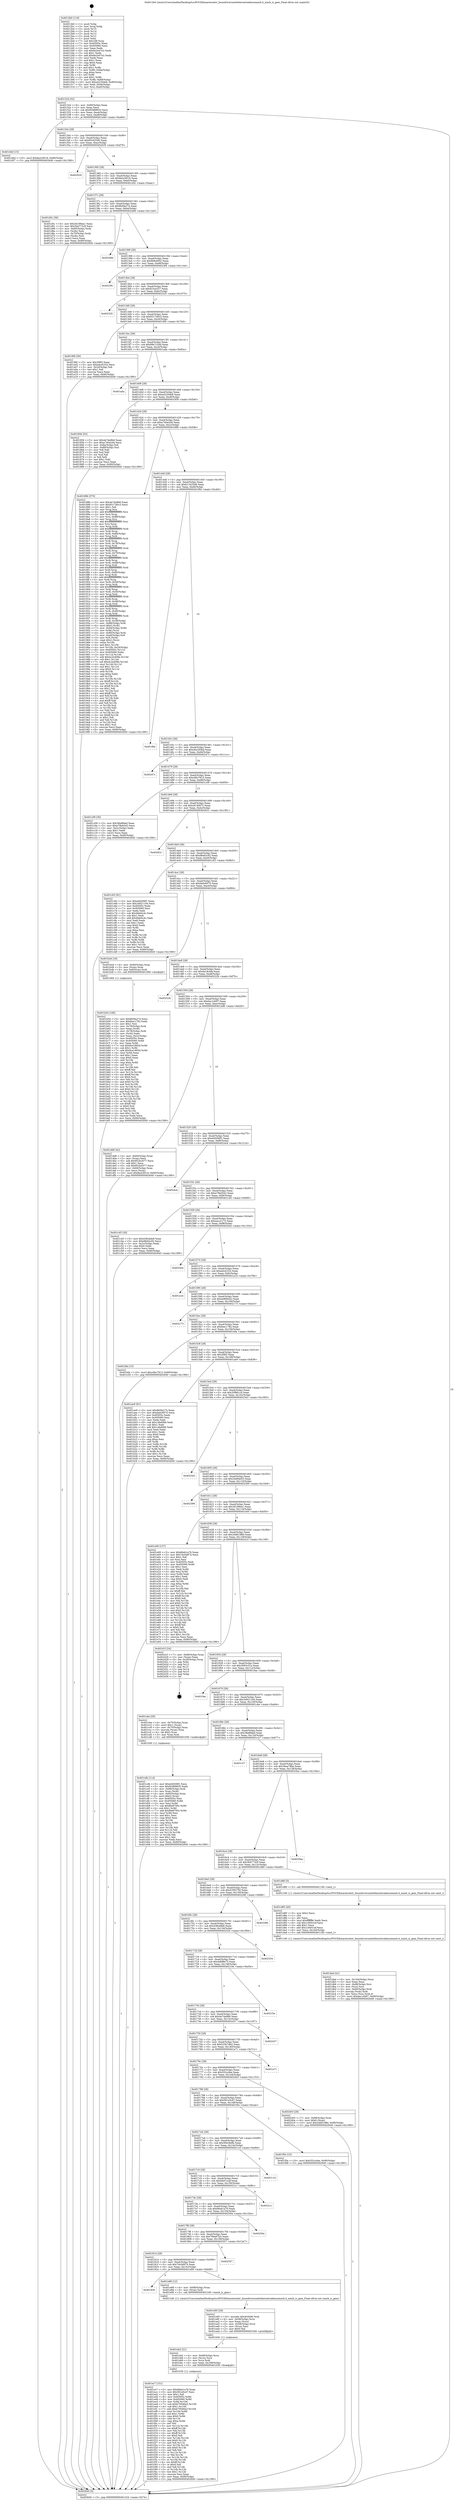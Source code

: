digraph "0x4012b0" {
  label = "0x4012b0 (/mnt/c/Users/mathe/Desktop/tcc/POCII/binaries/extr_linuxdriversnetethernetcadencemacb.h_macb_is_gem_Final-ollvm.out::main(0))"
  labelloc = "t"
  node[shape=record]

  Entry [label="",width=0.3,height=0.3,shape=circle,fillcolor=black,style=filled]
  "0x401324" [label="{
     0x401324 [32]\l
     | [instrs]\l
     &nbsp;&nbsp;0x401324 \<+6\>: mov -0x90(%rbp),%eax\l
     &nbsp;&nbsp;0x40132a \<+2\>: mov %eax,%ecx\l
     &nbsp;&nbsp;0x40132c \<+6\>: sub $0x83d89835,%ecx\l
     &nbsp;&nbsp;0x401332 \<+6\>: mov %eax,-0xa4(%rbp)\l
     &nbsp;&nbsp;0x401338 \<+6\>: mov %ecx,-0xa8(%rbp)\l
     &nbsp;&nbsp;0x40133e \<+6\>: je 0000000000401d4d \<main+0xa9d\>\l
  }"]
  "0x401d4d" [label="{
     0x401d4d [15]\l
     | [instrs]\l
     &nbsp;&nbsp;0x401d4d \<+10\>: movl $0x8a2c9516,-0x90(%rbp)\l
     &nbsp;&nbsp;0x401d57 \<+5\>: jmp 0000000000402640 \<main+0x1390\>\l
  }"]
  "0x401344" [label="{
     0x401344 [28]\l
     | [instrs]\l
     &nbsp;&nbsp;0x401344 \<+5\>: jmp 0000000000401349 \<main+0x99\>\l
     &nbsp;&nbsp;0x401349 \<+6\>: mov -0xa4(%rbp),%eax\l
     &nbsp;&nbsp;0x40134f \<+5\>: sub $0x85c02546,%eax\l
     &nbsp;&nbsp;0x401354 \<+6\>: mov %eax,-0xac(%rbp)\l
     &nbsp;&nbsp;0x40135a \<+6\>: je 0000000000402029 \<main+0xd79\>\l
  }"]
  Exit [label="",width=0.3,height=0.3,shape=circle,fillcolor=black,style=filled,peripheries=2]
  "0x402029" [label="{
     0x402029\l
  }", style=dashed]
  "0x401360" [label="{
     0x401360 [28]\l
     | [instrs]\l
     &nbsp;&nbsp;0x401360 \<+5\>: jmp 0000000000401365 \<main+0xb5\>\l
     &nbsp;&nbsp;0x401365 \<+6\>: mov -0xa4(%rbp),%eax\l
     &nbsp;&nbsp;0x40136b \<+5\>: sub $0x8a2c9516,%eax\l
     &nbsp;&nbsp;0x401370 \<+6\>: mov %eax,-0xb0(%rbp)\l
     &nbsp;&nbsp;0x401376 \<+6\>: je 0000000000401d5c \<main+0xaac\>\l
  }"]
  "0x401ec7" [label="{
     0x401ec7 [151]\l
     | [instrs]\l
     &nbsp;&nbsp;0x401ec7 \<+5\>: mov $0x66eb1a76,%eax\l
     &nbsp;&nbsp;0x401ecc \<+5\>: mov $0x581e5cd7,%esi\l
     &nbsp;&nbsp;0x401ed1 \<+2\>: mov $0x1,%dl\l
     &nbsp;&nbsp;0x401ed3 \<+8\>: mov 0x40505c,%r8d\l
     &nbsp;&nbsp;0x401edb \<+8\>: mov 0x405060,%r9d\l
     &nbsp;&nbsp;0x401ee3 \<+3\>: mov %r8d,%r10d\l
     &nbsp;&nbsp;0x401ee6 \<+7\>: sub $0xb70046a3,%r10d\l
     &nbsp;&nbsp;0x401eed \<+4\>: sub $0x1,%r10d\l
     &nbsp;&nbsp;0x401ef1 \<+7\>: add $0xb70046a3,%r10d\l
     &nbsp;&nbsp;0x401ef8 \<+4\>: imul %r10d,%r8d\l
     &nbsp;&nbsp;0x401efc \<+4\>: and $0x1,%r8d\l
     &nbsp;&nbsp;0x401f00 \<+4\>: cmp $0x0,%r8d\l
     &nbsp;&nbsp;0x401f04 \<+4\>: sete %r11b\l
     &nbsp;&nbsp;0x401f08 \<+4\>: cmp $0xa,%r9d\l
     &nbsp;&nbsp;0x401f0c \<+3\>: setl %bl\l
     &nbsp;&nbsp;0x401f0f \<+3\>: mov %r11b,%r14b\l
     &nbsp;&nbsp;0x401f12 \<+4\>: xor $0xff,%r14b\l
     &nbsp;&nbsp;0x401f16 \<+3\>: mov %bl,%r15b\l
     &nbsp;&nbsp;0x401f19 \<+4\>: xor $0xff,%r15b\l
     &nbsp;&nbsp;0x401f1d \<+3\>: xor $0x0,%dl\l
     &nbsp;&nbsp;0x401f20 \<+3\>: mov %r14b,%r12b\l
     &nbsp;&nbsp;0x401f23 \<+4\>: and $0x0,%r12b\l
     &nbsp;&nbsp;0x401f27 \<+3\>: and %dl,%r11b\l
     &nbsp;&nbsp;0x401f2a \<+3\>: mov %r15b,%r13b\l
     &nbsp;&nbsp;0x401f2d \<+4\>: and $0x0,%r13b\l
     &nbsp;&nbsp;0x401f31 \<+2\>: and %dl,%bl\l
     &nbsp;&nbsp;0x401f33 \<+3\>: or %r11b,%r12b\l
     &nbsp;&nbsp;0x401f36 \<+3\>: or %bl,%r13b\l
     &nbsp;&nbsp;0x401f39 \<+3\>: xor %r13b,%r12b\l
     &nbsp;&nbsp;0x401f3c \<+3\>: or %r15b,%r14b\l
     &nbsp;&nbsp;0x401f3f \<+4\>: xor $0xff,%r14b\l
     &nbsp;&nbsp;0x401f43 \<+3\>: or $0x0,%dl\l
     &nbsp;&nbsp;0x401f46 \<+3\>: and %dl,%r14b\l
     &nbsp;&nbsp;0x401f49 \<+3\>: or %r14b,%r12b\l
     &nbsp;&nbsp;0x401f4c \<+4\>: test $0x1,%r12b\l
     &nbsp;&nbsp;0x401f50 \<+3\>: cmovne %esi,%eax\l
     &nbsp;&nbsp;0x401f53 \<+6\>: mov %eax,-0x90(%rbp)\l
     &nbsp;&nbsp;0x401f59 \<+5\>: jmp 0000000000402640 \<main+0x1390\>\l
  }"]
  "0x401d5c" [label="{
     0x401d5c [36]\l
     | [instrs]\l
     &nbsp;&nbsp;0x401d5c \<+5\>: mov $0x26199ea1,%eax\l
     &nbsp;&nbsp;0x401d61 \<+5\>: mov $0x3bd773c9,%ecx\l
     &nbsp;&nbsp;0x401d66 \<+4\>: mov -0x60(%rbp),%rdx\l
     &nbsp;&nbsp;0x401d6a \<+2\>: mov (%rdx),%esi\l
     &nbsp;&nbsp;0x401d6c \<+4\>: mov -0x70(%rbp),%rdx\l
     &nbsp;&nbsp;0x401d70 \<+2\>: cmp (%rdx),%esi\l
     &nbsp;&nbsp;0x401d72 \<+3\>: cmovl %ecx,%eax\l
     &nbsp;&nbsp;0x401d75 \<+6\>: mov %eax,-0x90(%rbp)\l
     &nbsp;&nbsp;0x401d7b \<+5\>: jmp 0000000000402640 \<main+0x1390\>\l
  }"]
  "0x40137c" [label="{
     0x40137c [28]\l
     | [instrs]\l
     &nbsp;&nbsp;0x40137c \<+5\>: jmp 0000000000401381 \<main+0xd1\>\l
     &nbsp;&nbsp;0x401381 \<+6\>: mov -0xa4(%rbp),%eax\l
     &nbsp;&nbsp;0x401387 \<+5\>: sub $0x8b5fa274,%eax\l
     &nbsp;&nbsp;0x40138c \<+6\>: mov %eax,-0xb4(%rbp)\l
     &nbsp;&nbsp;0x401392 \<+6\>: je 000000000040249d \<main+0x11ed\>\l
  }"]
  "0x401eb2" [label="{
     0x401eb2 [21]\l
     | [instrs]\l
     &nbsp;&nbsp;0x401eb2 \<+4\>: mov -0x68(%rbp),%rcx\l
     &nbsp;&nbsp;0x401eb6 \<+3\>: mov (%rcx),%rcx\l
     &nbsp;&nbsp;0x401eb9 \<+3\>: mov %rcx,%rdi\l
     &nbsp;&nbsp;0x401ebc \<+6\>: mov %eax,-0x168(%rbp)\l
     &nbsp;&nbsp;0x401ec2 \<+5\>: call 0000000000401030 \<free@plt\>\l
     | [calls]\l
     &nbsp;&nbsp;0x401030 \{1\} (unknown)\l
  }"]
  "0x40249d" [label="{
     0x40249d\l
  }", style=dashed]
  "0x401398" [label="{
     0x401398 [28]\l
     | [instrs]\l
     &nbsp;&nbsp;0x401398 \<+5\>: jmp 000000000040139d \<main+0xed\>\l
     &nbsp;&nbsp;0x40139d \<+6\>: mov -0xa4(%rbp),%eax\l
     &nbsp;&nbsp;0x4013a3 \<+5\>: sub $0x8bfe4002,%eax\l
     &nbsp;&nbsp;0x4013a8 \<+6\>: mov %eax,-0xb8(%rbp)\l
     &nbsp;&nbsp;0x4013ae \<+6\>: je 00000000004023f4 \<main+0x1144\>\l
  }"]
  "0x401e95" [label="{
     0x401e95 [29]\l
     | [instrs]\l
     &nbsp;&nbsp;0x401e95 \<+10\>: movabs $0x4030d6,%rdi\l
     &nbsp;&nbsp;0x401e9f \<+4\>: mov -0x58(%rbp),%rcx\l
     &nbsp;&nbsp;0x401ea3 \<+2\>: mov %eax,(%rcx)\l
     &nbsp;&nbsp;0x401ea5 \<+4\>: mov -0x58(%rbp),%rcx\l
     &nbsp;&nbsp;0x401ea9 \<+2\>: mov (%rcx),%esi\l
     &nbsp;&nbsp;0x401eab \<+2\>: mov $0x0,%al\l
     &nbsp;&nbsp;0x401ead \<+5\>: call 0000000000401040 \<printf@plt\>\l
     | [calls]\l
     &nbsp;&nbsp;0x401040 \{1\} (unknown)\l
  }"]
  "0x4023f4" [label="{
     0x4023f4\l
  }", style=dashed]
  "0x4013b4" [label="{
     0x4013b4 [28]\l
     | [instrs]\l
     &nbsp;&nbsp;0x4013b4 \<+5\>: jmp 00000000004013b9 \<main+0x109\>\l
     &nbsp;&nbsp;0x4013b9 \<+6\>: mov -0xa4(%rbp),%eax\l
     &nbsp;&nbsp;0x4013bf \<+5\>: sub $0x923ce327,%eax\l
     &nbsp;&nbsp;0x4013c4 \<+6\>: mov %eax,-0xbc(%rbp)\l
     &nbsp;&nbsp;0x4013ca \<+6\>: je 0000000000402325 \<main+0x1075\>\l
  }"]
  "0x401830" [label="{
     0x401830\l
  }", style=dashed]
  "0x402325" [label="{
     0x402325\l
  }", style=dashed]
  "0x4013d0" [label="{
     0x4013d0 [28]\l
     | [instrs]\l
     &nbsp;&nbsp;0x4013d0 \<+5\>: jmp 00000000004013d5 \<main+0x125\>\l
     &nbsp;&nbsp;0x4013d5 \<+6\>: mov -0xa4(%rbp),%eax\l
     &nbsp;&nbsp;0x4013db \<+5\>: sub $0x9317d0c3,%eax\l
     &nbsp;&nbsp;0x4013e0 \<+6\>: mov %eax,-0xc0(%rbp)\l
     &nbsp;&nbsp;0x4013e6 \<+6\>: je 00000000004019fd \<main+0x74d\>\l
  }"]
  "0x401e89" [label="{
     0x401e89 [12]\l
     | [instrs]\l
     &nbsp;&nbsp;0x401e89 \<+4\>: mov -0x68(%rbp),%rax\l
     &nbsp;&nbsp;0x401e8d \<+3\>: mov (%rax),%rdi\l
     &nbsp;&nbsp;0x401e90 \<+5\>: call 0000000000401240 \<macb_is_gem\>\l
     | [calls]\l
     &nbsp;&nbsp;0x401240 \{1\} (/mnt/c/Users/mathe/Desktop/tcc/POCII/binaries/extr_linuxdriversnetethernetcadencemacb.h_macb_is_gem_Final-ollvm.out::macb_is_gem)\l
  }"]
  "0x4019fd" [label="{
     0x4019fd [30]\l
     | [instrs]\l
     &nbsp;&nbsp;0x4019fd \<+5\>: mov $0x2f9f3,%eax\l
     &nbsp;&nbsp;0x401a02 \<+5\>: mov $0xedcd1f1b,%ecx\l
     &nbsp;&nbsp;0x401a07 \<+3\>: mov -0x2d(%rbp),%dl\l
     &nbsp;&nbsp;0x401a0a \<+3\>: test $0x1,%dl\l
     &nbsp;&nbsp;0x401a0d \<+3\>: cmovne %ecx,%eax\l
     &nbsp;&nbsp;0x401a10 \<+6\>: mov %eax,-0x90(%rbp)\l
     &nbsp;&nbsp;0x401a16 \<+5\>: jmp 0000000000402640 \<main+0x1390\>\l
  }"]
  "0x4013ec" [label="{
     0x4013ec [28]\l
     | [instrs]\l
     &nbsp;&nbsp;0x4013ec \<+5\>: jmp 00000000004013f1 \<main+0x141\>\l
     &nbsp;&nbsp;0x4013f1 \<+6\>: mov -0xa4(%rbp),%eax\l
     &nbsp;&nbsp;0x4013f7 \<+5\>: sub $0x99e7c3dd,%eax\l
     &nbsp;&nbsp;0x4013fc \<+6\>: mov %eax,-0xc4(%rbp)\l
     &nbsp;&nbsp;0x401402 \<+6\>: je 0000000000401ada \<main+0x82a\>\l
  }"]
  "0x401814" [label="{
     0x401814 [28]\l
     | [instrs]\l
     &nbsp;&nbsp;0x401814 \<+5\>: jmp 0000000000401819 \<main+0x569\>\l
     &nbsp;&nbsp;0x401819 \<+6\>: mov -0xa4(%rbp),%eax\l
     &nbsp;&nbsp;0x40181f \<+5\>: sub $0x7dc0d974,%eax\l
     &nbsp;&nbsp;0x401824 \<+6\>: mov %eax,-0x15c(%rbp)\l
     &nbsp;&nbsp;0x40182a \<+6\>: je 0000000000401e89 \<main+0xbd9\>\l
  }"]
  "0x401ada" [label="{
     0x401ada\l
  }", style=dashed]
  "0x401408" [label="{
     0x401408 [28]\l
     | [instrs]\l
     &nbsp;&nbsp;0x401408 \<+5\>: jmp 000000000040140d \<main+0x15d\>\l
     &nbsp;&nbsp;0x40140d \<+6\>: mov -0xa4(%rbp),%eax\l
     &nbsp;&nbsp;0x401413 \<+5\>: sub $0xa4235de6,%eax\l
     &nbsp;&nbsp;0x401418 \<+6\>: mov %eax,-0xc8(%rbp)\l
     &nbsp;&nbsp;0x40141e \<+6\>: je 0000000000401856 \<main+0x5a6\>\l
  }"]
  "0x402557" [label="{
     0x402557\l
  }", style=dashed]
  "0x401856" [label="{
     0x401856 [53]\l
     | [instrs]\l
     &nbsp;&nbsp;0x401856 \<+5\>: mov $0x4e7da9b6,%eax\l
     &nbsp;&nbsp;0x40185b \<+5\>: mov $0xa740a2d4,%ecx\l
     &nbsp;&nbsp;0x401860 \<+6\>: mov -0x8a(%rbp),%dl\l
     &nbsp;&nbsp;0x401866 \<+7\>: mov -0x89(%rbp),%sil\l
     &nbsp;&nbsp;0x40186d \<+3\>: mov %dl,%dil\l
     &nbsp;&nbsp;0x401870 \<+3\>: and %sil,%dil\l
     &nbsp;&nbsp;0x401873 \<+3\>: xor %sil,%dl\l
     &nbsp;&nbsp;0x401876 \<+3\>: or %dl,%dil\l
     &nbsp;&nbsp;0x401879 \<+4\>: test $0x1,%dil\l
     &nbsp;&nbsp;0x40187d \<+3\>: cmovne %ecx,%eax\l
     &nbsp;&nbsp;0x401880 \<+6\>: mov %eax,-0x90(%rbp)\l
     &nbsp;&nbsp;0x401886 \<+5\>: jmp 0000000000402640 \<main+0x1390\>\l
  }"]
  "0x401424" [label="{
     0x401424 [28]\l
     | [instrs]\l
     &nbsp;&nbsp;0x401424 \<+5\>: jmp 0000000000401429 \<main+0x179\>\l
     &nbsp;&nbsp;0x401429 \<+6\>: mov -0xa4(%rbp),%eax\l
     &nbsp;&nbsp;0x40142f \<+5\>: sub $0xa740a2d4,%eax\l
     &nbsp;&nbsp;0x401434 \<+6\>: mov %eax,-0xcc(%rbp)\l
     &nbsp;&nbsp;0x40143a \<+6\>: je 000000000040188b \<main+0x5db\>\l
  }"]
  "0x402640" [label="{
     0x402640 [5]\l
     | [instrs]\l
     &nbsp;&nbsp;0x402640 \<+5\>: jmp 0000000000401324 \<main+0x74\>\l
  }"]
  "0x4012b0" [label="{
     0x4012b0 [116]\l
     | [instrs]\l
     &nbsp;&nbsp;0x4012b0 \<+1\>: push %rbp\l
     &nbsp;&nbsp;0x4012b1 \<+3\>: mov %rsp,%rbp\l
     &nbsp;&nbsp;0x4012b4 \<+2\>: push %r15\l
     &nbsp;&nbsp;0x4012b6 \<+2\>: push %r14\l
     &nbsp;&nbsp;0x4012b8 \<+2\>: push %r13\l
     &nbsp;&nbsp;0x4012ba \<+2\>: push %r12\l
     &nbsp;&nbsp;0x4012bc \<+1\>: push %rbx\l
     &nbsp;&nbsp;0x4012bd \<+7\>: sub $0x168,%rsp\l
     &nbsp;&nbsp;0x4012c4 \<+7\>: mov 0x40505c,%eax\l
     &nbsp;&nbsp;0x4012cb \<+7\>: mov 0x405060,%ecx\l
     &nbsp;&nbsp;0x4012d2 \<+2\>: mov %eax,%edx\l
     &nbsp;&nbsp;0x4012d4 \<+6\>: sub $0x6e2e47e2,%edx\l
     &nbsp;&nbsp;0x4012da \<+3\>: sub $0x1,%edx\l
     &nbsp;&nbsp;0x4012dd \<+6\>: add $0x6e2e47e2,%edx\l
     &nbsp;&nbsp;0x4012e3 \<+3\>: imul %edx,%eax\l
     &nbsp;&nbsp;0x4012e6 \<+3\>: and $0x1,%eax\l
     &nbsp;&nbsp;0x4012e9 \<+3\>: cmp $0x0,%eax\l
     &nbsp;&nbsp;0x4012ec \<+4\>: sete %r8b\l
     &nbsp;&nbsp;0x4012f0 \<+4\>: and $0x1,%r8b\l
     &nbsp;&nbsp;0x4012f4 \<+7\>: mov %r8b,-0x8a(%rbp)\l
     &nbsp;&nbsp;0x4012fb \<+3\>: cmp $0xa,%ecx\l
     &nbsp;&nbsp;0x4012fe \<+4\>: setl %r8b\l
     &nbsp;&nbsp;0x401302 \<+4\>: and $0x1,%r8b\l
     &nbsp;&nbsp;0x401306 \<+7\>: mov %r8b,-0x89(%rbp)\l
     &nbsp;&nbsp;0x40130d \<+10\>: movl $0xa4235de6,-0x90(%rbp)\l
     &nbsp;&nbsp;0x401317 \<+6\>: mov %edi,-0x94(%rbp)\l
     &nbsp;&nbsp;0x40131d \<+7\>: mov %rsi,-0xa0(%rbp)\l
  }"]
  "0x4017f8" [label="{
     0x4017f8 [28]\l
     | [instrs]\l
     &nbsp;&nbsp;0x4017f8 \<+5\>: jmp 00000000004017fd \<main+0x54d\>\l
     &nbsp;&nbsp;0x4017fd \<+6\>: mov -0xa4(%rbp),%eax\l
     &nbsp;&nbsp;0x401803 \<+5\>: sub $0x766a67b3,%eax\l
     &nbsp;&nbsp;0x401808 \<+6\>: mov %eax,-0x158(%rbp)\l
     &nbsp;&nbsp;0x40180e \<+6\>: je 0000000000402557 \<main+0x12a7\>\l
  }"]
  "0x40188b" [label="{
     0x40188b [370]\l
     | [instrs]\l
     &nbsp;&nbsp;0x40188b \<+5\>: mov $0x4e7da9b6,%eax\l
     &nbsp;&nbsp;0x401890 \<+5\>: mov $0x9317d0c3,%ecx\l
     &nbsp;&nbsp;0x401895 \<+2\>: mov $0x1,%dl\l
     &nbsp;&nbsp;0x401897 \<+3\>: mov %rsp,%rsi\l
     &nbsp;&nbsp;0x40189a \<+4\>: add $0xfffffffffffffff0,%rsi\l
     &nbsp;&nbsp;0x40189e \<+3\>: mov %rsi,%rsp\l
     &nbsp;&nbsp;0x4018a1 \<+7\>: mov %rsi,-0x88(%rbp)\l
     &nbsp;&nbsp;0x4018a8 \<+3\>: mov %rsp,%rsi\l
     &nbsp;&nbsp;0x4018ab \<+4\>: add $0xfffffffffffffff0,%rsi\l
     &nbsp;&nbsp;0x4018af \<+3\>: mov %rsi,%rsp\l
     &nbsp;&nbsp;0x4018b2 \<+3\>: mov %rsp,%rdi\l
     &nbsp;&nbsp;0x4018b5 \<+4\>: add $0xfffffffffffffff0,%rdi\l
     &nbsp;&nbsp;0x4018b9 \<+3\>: mov %rdi,%rsp\l
     &nbsp;&nbsp;0x4018bc \<+4\>: mov %rdi,-0x80(%rbp)\l
     &nbsp;&nbsp;0x4018c0 \<+3\>: mov %rsp,%rdi\l
     &nbsp;&nbsp;0x4018c3 \<+4\>: add $0xfffffffffffffff0,%rdi\l
     &nbsp;&nbsp;0x4018c7 \<+3\>: mov %rdi,%rsp\l
     &nbsp;&nbsp;0x4018ca \<+4\>: mov %rdi,-0x78(%rbp)\l
     &nbsp;&nbsp;0x4018ce \<+3\>: mov %rsp,%rdi\l
     &nbsp;&nbsp;0x4018d1 \<+4\>: add $0xfffffffffffffff0,%rdi\l
     &nbsp;&nbsp;0x4018d5 \<+3\>: mov %rdi,%rsp\l
     &nbsp;&nbsp;0x4018d8 \<+4\>: mov %rdi,-0x70(%rbp)\l
     &nbsp;&nbsp;0x4018dc \<+3\>: mov %rsp,%rdi\l
     &nbsp;&nbsp;0x4018df \<+4\>: add $0xfffffffffffffff0,%rdi\l
     &nbsp;&nbsp;0x4018e3 \<+3\>: mov %rdi,%rsp\l
     &nbsp;&nbsp;0x4018e6 \<+4\>: mov %rdi,-0x68(%rbp)\l
     &nbsp;&nbsp;0x4018ea \<+3\>: mov %rsp,%rdi\l
     &nbsp;&nbsp;0x4018ed \<+4\>: add $0xfffffffffffffff0,%rdi\l
     &nbsp;&nbsp;0x4018f1 \<+3\>: mov %rdi,%rsp\l
     &nbsp;&nbsp;0x4018f4 \<+4\>: mov %rdi,-0x60(%rbp)\l
     &nbsp;&nbsp;0x4018f8 \<+3\>: mov %rsp,%rdi\l
     &nbsp;&nbsp;0x4018fb \<+4\>: add $0xfffffffffffffff0,%rdi\l
     &nbsp;&nbsp;0x4018ff \<+3\>: mov %rdi,%rsp\l
     &nbsp;&nbsp;0x401902 \<+4\>: mov %rdi,-0x58(%rbp)\l
     &nbsp;&nbsp;0x401906 \<+3\>: mov %rsp,%rdi\l
     &nbsp;&nbsp;0x401909 \<+4\>: add $0xfffffffffffffff0,%rdi\l
     &nbsp;&nbsp;0x40190d \<+3\>: mov %rdi,%rsp\l
     &nbsp;&nbsp;0x401910 \<+4\>: mov %rdi,-0x50(%rbp)\l
     &nbsp;&nbsp;0x401914 \<+3\>: mov %rsp,%rdi\l
     &nbsp;&nbsp;0x401917 \<+4\>: add $0xfffffffffffffff0,%rdi\l
     &nbsp;&nbsp;0x40191b \<+3\>: mov %rdi,%rsp\l
     &nbsp;&nbsp;0x40191e \<+4\>: mov %rdi,-0x48(%rbp)\l
     &nbsp;&nbsp;0x401922 \<+3\>: mov %rsp,%rdi\l
     &nbsp;&nbsp;0x401925 \<+4\>: add $0xfffffffffffffff0,%rdi\l
     &nbsp;&nbsp;0x401929 \<+3\>: mov %rdi,%rsp\l
     &nbsp;&nbsp;0x40192c \<+4\>: mov %rdi,-0x40(%rbp)\l
     &nbsp;&nbsp;0x401930 \<+3\>: mov %rsp,%rdi\l
     &nbsp;&nbsp;0x401933 \<+4\>: add $0xfffffffffffffff0,%rdi\l
     &nbsp;&nbsp;0x401937 \<+3\>: mov %rdi,%rsp\l
     &nbsp;&nbsp;0x40193a \<+4\>: mov %rdi,-0x38(%rbp)\l
     &nbsp;&nbsp;0x40193e \<+7\>: mov -0x88(%rbp),%rdi\l
     &nbsp;&nbsp;0x401945 \<+6\>: movl $0x0,(%rdi)\l
     &nbsp;&nbsp;0x40194b \<+7\>: mov -0x94(%rbp),%r8d\l
     &nbsp;&nbsp;0x401952 \<+3\>: mov %r8d,(%rsi)\l
     &nbsp;&nbsp;0x401955 \<+4\>: mov -0x80(%rbp),%rdi\l
     &nbsp;&nbsp;0x401959 \<+7\>: mov -0xa0(%rbp),%r9\l
     &nbsp;&nbsp;0x401960 \<+3\>: mov %r9,(%rdi)\l
     &nbsp;&nbsp;0x401963 \<+3\>: cmpl $0x2,(%rsi)\l
     &nbsp;&nbsp;0x401966 \<+4\>: setne %r10b\l
     &nbsp;&nbsp;0x40196a \<+4\>: and $0x1,%r10b\l
     &nbsp;&nbsp;0x40196e \<+4\>: mov %r10b,-0x2d(%rbp)\l
     &nbsp;&nbsp;0x401972 \<+8\>: mov 0x40505c,%r11d\l
     &nbsp;&nbsp;0x40197a \<+7\>: mov 0x405060,%ebx\l
     &nbsp;&nbsp;0x401981 \<+3\>: mov %r11d,%r14d\l
     &nbsp;&nbsp;0x401984 \<+7\>: add $0x4c2e409e,%r14d\l
     &nbsp;&nbsp;0x40198b \<+4\>: sub $0x1,%r14d\l
     &nbsp;&nbsp;0x40198f \<+7\>: sub $0x4c2e409e,%r14d\l
     &nbsp;&nbsp;0x401996 \<+4\>: imul %r14d,%r11d\l
     &nbsp;&nbsp;0x40199a \<+4\>: and $0x1,%r11d\l
     &nbsp;&nbsp;0x40199e \<+4\>: cmp $0x0,%r11d\l
     &nbsp;&nbsp;0x4019a2 \<+4\>: sete %r10b\l
     &nbsp;&nbsp;0x4019a6 \<+3\>: cmp $0xa,%ebx\l
     &nbsp;&nbsp;0x4019a9 \<+4\>: setl %r15b\l
     &nbsp;&nbsp;0x4019ad \<+3\>: mov %r10b,%r12b\l
     &nbsp;&nbsp;0x4019b0 \<+4\>: xor $0xff,%r12b\l
     &nbsp;&nbsp;0x4019b4 \<+3\>: mov %r15b,%r13b\l
     &nbsp;&nbsp;0x4019b7 \<+4\>: xor $0xff,%r13b\l
     &nbsp;&nbsp;0x4019bb \<+3\>: xor $0x1,%dl\l
     &nbsp;&nbsp;0x4019be \<+3\>: mov %r12b,%sil\l
     &nbsp;&nbsp;0x4019c1 \<+4\>: and $0xff,%sil\l
     &nbsp;&nbsp;0x4019c5 \<+3\>: and %dl,%r10b\l
     &nbsp;&nbsp;0x4019c8 \<+3\>: mov %r13b,%dil\l
     &nbsp;&nbsp;0x4019cb \<+4\>: and $0xff,%dil\l
     &nbsp;&nbsp;0x4019cf \<+3\>: and %dl,%r15b\l
     &nbsp;&nbsp;0x4019d2 \<+3\>: or %r10b,%sil\l
     &nbsp;&nbsp;0x4019d5 \<+3\>: or %r15b,%dil\l
     &nbsp;&nbsp;0x4019d8 \<+3\>: xor %dil,%sil\l
     &nbsp;&nbsp;0x4019db \<+3\>: or %r13b,%r12b\l
     &nbsp;&nbsp;0x4019de \<+4\>: xor $0xff,%r12b\l
     &nbsp;&nbsp;0x4019e2 \<+3\>: or $0x1,%dl\l
     &nbsp;&nbsp;0x4019e5 \<+3\>: and %dl,%r12b\l
     &nbsp;&nbsp;0x4019e8 \<+3\>: or %r12b,%sil\l
     &nbsp;&nbsp;0x4019eb \<+4\>: test $0x1,%sil\l
     &nbsp;&nbsp;0x4019ef \<+3\>: cmovne %ecx,%eax\l
     &nbsp;&nbsp;0x4019f2 \<+6\>: mov %eax,-0x90(%rbp)\l
     &nbsp;&nbsp;0x4019f8 \<+5\>: jmp 0000000000402640 \<main+0x1390\>\l
  }"]
  "0x401440" [label="{
     0x401440 [28]\l
     | [instrs]\l
     &nbsp;&nbsp;0x401440 \<+5\>: jmp 0000000000401445 \<main+0x195\>\l
     &nbsp;&nbsp;0x401445 \<+6\>: mov -0xa4(%rbp),%eax\l
     &nbsp;&nbsp;0x40144b \<+5\>: sub $0xb13425d6,%eax\l
     &nbsp;&nbsp;0x401450 \<+6\>: mov %eax,-0xd0(%rbp)\l
     &nbsp;&nbsp;0x401456 \<+6\>: je 0000000000401f6d \<main+0xcbd\>\l
  }"]
  "0x40250a" [label="{
     0x40250a\l
  }", style=dashed]
  "0x4017dc" [label="{
     0x4017dc [28]\l
     | [instrs]\l
     &nbsp;&nbsp;0x4017dc \<+5\>: jmp 00000000004017e1 \<main+0x531\>\l
     &nbsp;&nbsp;0x4017e1 \<+6\>: mov -0xa4(%rbp),%eax\l
     &nbsp;&nbsp;0x4017e7 \<+5\>: sub $0x66eb1a76,%eax\l
     &nbsp;&nbsp;0x4017ec \<+6\>: mov %eax,-0x154(%rbp)\l
     &nbsp;&nbsp;0x4017f2 \<+6\>: je 000000000040250a \<main+0x125a\>\l
  }"]
  "0x401f6d" [label="{
     0x401f6d\l
  }", style=dashed]
  "0x40145c" [label="{
     0x40145c [28]\l
     | [instrs]\l
     &nbsp;&nbsp;0x40145c \<+5\>: jmp 0000000000401461 \<main+0x1b1\>\l
     &nbsp;&nbsp;0x401461 \<+6\>: mov -0xa4(%rbp),%eax\l
     &nbsp;&nbsp;0x401467 \<+5\>: sub $0xc6a183bd,%eax\l
     &nbsp;&nbsp;0x40146c \<+6\>: mov %eax,-0xd4(%rbp)\l
     &nbsp;&nbsp;0x401472 \<+6\>: je 000000000040247c \<main+0x11cc\>\l
  }"]
  "0x40221c" [label="{
     0x40221c\l
  }", style=dashed]
  "0x40247c" [label="{
     0x40247c\l
  }", style=dashed]
  "0x401478" [label="{
     0x401478 [28]\l
     | [instrs]\l
     &nbsp;&nbsp;0x401478 \<+5\>: jmp 000000000040147d \<main+0x1cd\>\l
     &nbsp;&nbsp;0x40147d \<+6\>: mov -0xa4(%rbp),%eax\l
     &nbsp;&nbsp;0x401483 \<+5\>: sub $0xc6bc7813,%eax\l
     &nbsp;&nbsp;0x401488 \<+6\>: mov %eax,-0xd8(%rbp)\l
     &nbsp;&nbsp;0x40148e \<+6\>: je 0000000000401c09 \<main+0x959\>\l
  }"]
  "0x4017c0" [label="{
     0x4017c0 [28]\l
     | [instrs]\l
     &nbsp;&nbsp;0x4017c0 \<+5\>: jmp 00000000004017c5 \<main+0x515\>\l
     &nbsp;&nbsp;0x4017c5 \<+6\>: mov -0xa4(%rbp),%eax\l
     &nbsp;&nbsp;0x4017cb \<+5\>: sub $0x64d7ccaf,%eax\l
     &nbsp;&nbsp;0x4017d0 \<+6\>: mov %eax,-0x150(%rbp)\l
     &nbsp;&nbsp;0x4017d6 \<+6\>: je 000000000040221c \<main+0xf6c\>\l
  }"]
  "0x401c09" [label="{
     0x401c09 [30]\l
     | [instrs]\l
     &nbsp;&nbsp;0x401c09 \<+5\>: mov $0x38af9ded,%eax\l
     &nbsp;&nbsp;0x401c0e \<+5\>: mov $0xe78eb542,%ecx\l
     &nbsp;&nbsp;0x401c13 \<+3\>: mov -0x2c(%rbp),%edx\l
     &nbsp;&nbsp;0x401c16 \<+3\>: cmp $0x1,%edx\l
     &nbsp;&nbsp;0x401c19 \<+3\>: cmovl %ecx,%eax\l
     &nbsp;&nbsp;0x401c1c \<+6\>: mov %eax,-0x90(%rbp)\l
     &nbsp;&nbsp;0x401c22 \<+5\>: jmp 0000000000402640 \<main+0x1390\>\l
  }"]
  "0x401494" [label="{
     0x401494 [28]\l
     | [instrs]\l
     &nbsp;&nbsp;0x401494 \<+5\>: jmp 0000000000401499 \<main+0x1e9\>\l
     &nbsp;&nbsp;0x401499 \<+6\>: mov -0xa4(%rbp),%eax\l
     &nbsp;&nbsp;0x40149f \<+5\>: sub $0xc8140972,%eax\l
     &nbsp;&nbsp;0x4014a4 \<+6\>: mov %eax,-0xdc(%rbp)\l
     &nbsp;&nbsp;0x4014aa \<+6\>: je 0000000000402631 \<main+0x1381\>\l
  }"]
  "0x40211d" [label="{
     0x40211d\l
  }", style=dashed]
  "0x402631" [label="{
     0x402631\l
  }", style=dashed]
  "0x4014b0" [label="{
     0x4014b0 [28]\l
     | [instrs]\l
     &nbsp;&nbsp;0x4014b0 \<+5\>: jmp 00000000004014b5 \<main+0x205\>\l
     &nbsp;&nbsp;0x4014b5 \<+6\>: mov -0xa4(%rbp),%eax\l
     &nbsp;&nbsp;0x4014bb \<+5\>: sub $0xd8e62c92,%eax\l
     &nbsp;&nbsp;0x4014c0 \<+6\>: mov %eax,-0xe0(%rbp)\l
     &nbsp;&nbsp;0x4014c6 \<+6\>: je 0000000000401c63 \<main+0x9b3\>\l
  }"]
  "0x4017a4" [label="{
     0x4017a4 [28]\l
     | [instrs]\l
     &nbsp;&nbsp;0x4017a4 \<+5\>: jmp 00000000004017a9 \<main+0x4f9\>\l
     &nbsp;&nbsp;0x4017a9 \<+6\>: mov -0xa4(%rbp),%eax\l
     &nbsp;&nbsp;0x4017af \<+5\>: sub $0x5f429e8b,%eax\l
     &nbsp;&nbsp;0x4017b4 \<+6\>: mov %eax,-0x14c(%rbp)\l
     &nbsp;&nbsp;0x4017ba \<+6\>: je 000000000040211d \<main+0xe6d\>\l
  }"]
  "0x401c63" [label="{
     0x401c63 [91]\l
     | [instrs]\l
     &nbsp;&nbsp;0x401c63 \<+5\>: mov $0xe0d306f1,%eax\l
     &nbsp;&nbsp;0x401c68 \<+5\>: mov $0x3492110e,%ecx\l
     &nbsp;&nbsp;0x401c6d \<+7\>: mov 0x40505c,%edx\l
     &nbsp;&nbsp;0x401c74 \<+7\>: mov 0x405060,%esi\l
     &nbsp;&nbsp;0x401c7b \<+2\>: mov %edx,%edi\l
     &nbsp;&nbsp;0x401c7d \<+6\>: sub $0x4fab0c4c,%edi\l
     &nbsp;&nbsp;0x401c83 \<+3\>: sub $0x1,%edi\l
     &nbsp;&nbsp;0x401c86 \<+6\>: add $0x4fab0c4c,%edi\l
     &nbsp;&nbsp;0x401c8c \<+3\>: imul %edi,%edx\l
     &nbsp;&nbsp;0x401c8f \<+3\>: and $0x1,%edx\l
     &nbsp;&nbsp;0x401c92 \<+3\>: cmp $0x0,%edx\l
     &nbsp;&nbsp;0x401c95 \<+4\>: sete %r8b\l
     &nbsp;&nbsp;0x401c99 \<+3\>: cmp $0xa,%esi\l
     &nbsp;&nbsp;0x401c9c \<+4\>: setl %r9b\l
     &nbsp;&nbsp;0x401ca0 \<+3\>: mov %r8b,%r10b\l
     &nbsp;&nbsp;0x401ca3 \<+3\>: and %r9b,%r10b\l
     &nbsp;&nbsp;0x401ca6 \<+3\>: xor %r9b,%r8b\l
     &nbsp;&nbsp;0x401ca9 \<+3\>: or %r8b,%r10b\l
     &nbsp;&nbsp;0x401cac \<+4\>: test $0x1,%r10b\l
     &nbsp;&nbsp;0x401cb0 \<+3\>: cmovne %ecx,%eax\l
     &nbsp;&nbsp;0x401cb3 \<+6\>: mov %eax,-0x90(%rbp)\l
     &nbsp;&nbsp;0x401cb9 \<+5\>: jmp 0000000000402640 \<main+0x1390\>\l
  }"]
  "0x4014cc" [label="{
     0x4014cc [28]\l
     | [instrs]\l
     &nbsp;&nbsp;0x4014cc \<+5\>: jmp 00000000004014d1 \<main+0x221\>\l
     &nbsp;&nbsp;0x4014d1 \<+6\>: mov -0xa4(%rbp),%eax\l
     &nbsp;&nbsp;0x4014d7 \<+5\>: sub $0xda0c6070,%eax\l
     &nbsp;&nbsp;0x4014dc \<+6\>: mov %eax,-0xe4(%rbp)\l
     &nbsp;&nbsp;0x4014e2 \<+6\>: je 0000000000401b44 \<main+0x894\>\l
  }"]
  "0x401f5e" [label="{
     0x401f5e [15]\l
     | [instrs]\l
     &nbsp;&nbsp;0x401f5e \<+10\>: movl $0x552ccfea,-0x90(%rbp)\l
     &nbsp;&nbsp;0x401f68 \<+5\>: jmp 0000000000402640 \<main+0x1390\>\l
  }"]
  "0x401b44" [label="{
     0x401b44 [16]\l
     | [instrs]\l
     &nbsp;&nbsp;0x401b44 \<+4\>: mov -0x80(%rbp),%rax\l
     &nbsp;&nbsp;0x401b48 \<+3\>: mov (%rax),%rax\l
     &nbsp;&nbsp;0x401b4b \<+4\>: mov 0x8(%rax),%rdi\l
     &nbsp;&nbsp;0x401b4f \<+5\>: call 0000000000401060 \<atoi@plt\>\l
     | [calls]\l
     &nbsp;&nbsp;0x401060 \{1\} (unknown)\l
  }"]
  "0x4014e8" [label="{
     0x4014e8 [28]\l
     | [instrs]\l
     &nbsp;&nbsp;0x4014e8 \<+5\>: jmp 00000000004014ed \<main+0x23d\>\l
     &nbsp;&nbsp;0x4014ed \<+6\>: mov -0xa4(%rbp),%eax\l
     &nbsp;&nbsp;0x4014f3 \<+5\>: sub $0xda18cbfa,%eax\l
     &nbsp;&nbsp;0x4014f8 \<+6\>: mov %eax,-0xe8(%rbp)\l
     &nbsp;&nbsp;0x4014fe \<+6\>: je 000000000040222b \<main+0xf7b\>\l
  }"]
  "0x401788" [label="{
     0x401788 [28]\l
     | [instrs]\l
     &nbsp;&nbsp;0x401788 \<+5\>: jmp 000000000040178d \<main+0x4dd\>\l
     &nbsp;&nbsp;0x40178d \<+6\>: mov -0xa4(%rbp),%eax\l
     &nbsp;&nbsp;0x401793 \<+5\>: sub $0x581e5cd7,%eax\l
     &nbsp;&nbsp;0x401798 \<+6\>: mov %eax,-0x148(%rbp)\l
     &nbsp;&nbsp;0x40179e \<+6\>: je 0000000000401f5e \<main+0xcae\>\l
  }"]
  "0x40222b" [label="{
     0x40222b\l
  }", style=dashed]
  "0x401504" [label="{
     0x401504 [28]\l
     | [instrs]\l
     &nbsp;&nbsp;0x401504 \<+5\>: jmp 0000000000401509 \<main+0x259\>\l
     &nbsp;&nbsp;0x401509 \<+6\>: mov -0xa4(%rbp),%eax\l
     &nbsp;&nbsp;0x40150f \<+5\>: sub $0xdac1d497,%eax\l
     &nbsp;&nbsp;0x401514 \<+6\>: mov %eax,-0xec(%rbp)\l
     &nbsp;&nbsp;0x40151a \<+6\>: je 0000000000401dd6 \<main+0xb26\>\l
  }"]
  "0x402403" [label="{
     0x402403 [28]\l
     | [instrs]\l
     &nbsp;&nbsp;0x402403 \<+7\>: mov -0x88(%rbp),%rax\l
     &nbsp;&nbsp;0x40240a \<+6\>: movl $0x0,(%rax)\l
     &nbsp;&nbsp;0x402410 \<+10\>: movl $0x2dd6188d,-0x90(%rbp)\l
     &nbsp;&nbsp;0x40241a \<+5\>: jmp 0000000000402640 \<main+0x1390\>\l
  }"]
  "0x401dd6" [label="{
     0x401dd6 [42]\l
     | [instrs]\l
     &nbsp;&nbsp;0x401dd6 \<+4\>: mov -0x60(%rbp),%rax\l
     &nbsp;&nbsp;0x401dda \<+2\>: mov (%rax),%ecx\l
     &nbsp;&nbsp;0x401ddc \<+6\>: add $0x852b2077,%ecx\l
     &nbsp;&nbsp;0x401de2 \<+3\>: add $0x1,%ecx\l
     &nbsp;&nbsp;0x401de5 \<+6\>: sub $0x852b2077,%ecx\l
     &nbsp;&nbsp;0x401deb \<+4\>: mov -0x60(%rbp),%rax\l
     &nbsp;&nbsp;0x401def \<+2\>: mov %ecx,(%rax)\l
     &nbsp;&nbsp;0x401df1 \<+10\>: movl $0x8a2c9516,-0x90(%rbp)\l
     &nbsp;&nbsp;0x401dfb \<+5\>: jmp 0000000000402640 \<main+0x1390\>\l
  }"]
  "0x401520" [label="{
     0x401520 [28]\l
     | [instrs]\l
     &nbsp;&nbsp;0x401520 \<+5\>: jmp 0000000000401525 \<main+0x275\>\l
     &nbsp;&nbsp;0x401525 \<+6\>: mov -0xa4(%rbp),%eax\l
     &nbsp;&nbsp;0x40152b \<+5\>: sub $0xe0d306f1,%eax\l
     &nbsp;&nbsp;0x401530 \<+6\>: mov %eax,-0xf0(%rbp)\l
     &nbsp;&nbsp;0x401536 \<+6\>: je 00000000004024cd \<main+0x121d\>\l
  }"]
  "0x40176c" [label="{
     0x40176c [28]\l
     | [instrs]\l
     &nbsp;&nbsp;0x40176c \<+5\>: jmp 0000000000401771 \<main+0x4c1\>\l
     &nbsp;&nbsp;0x401771 \<+6\>: mov -0xa4(%rbp),%eax\l
     &nbsp;&nbsp;0x401777 \<+5\>: sub $0x552ccfea,%eax\l
     &nbsp;&nbsp;0x40177c \<+6\>: mov %eax,-0x144(%rbp)\l
     &nbsp;&nbsp;0x401782 \<+6\>: je 0000000000402403 \<main+0x1153\>\l
  }"]
  "0x4024cd" [label="{
     0x4024cd\l
  }", style=dashed]
  "0x40153c" [label="{
     0x40153c [28]\l
     | [instrs]\l
     &nbsp;&nbsp;0x40153c \<+5\>: jmp 0000000000401541 \<main+0x291\>\l
     &nbsp;&nbsp;0x401541 \<+6\>: mov -0xa4(%rbp),%eax\l
     &nbsp;&nbsp;0x401547 \<+5\>: sub $0xe78eb542,%eax\l
     &nbsp;&nbsp;0x40154c \<+6\>: mov %eax,-0xf4(%rbp)\l
     &nbsp;&nbsp;0x401552 \<+6\>: je 0000000000401c45 \<main+0x995\>\l
  }"]
  "0x401a71" [label="{
     0x401a71\l
  }", style=dashed]
  "0x401c45" [label="{
     0x401c45 [30]\l
     | [instrs]\l
     &nbsp;&nbsp;0x401c45 \<+5\>: mov $0x438cdde6,%eax\l
     &nbsp;&nbsp;0x401c4a \<+5\>: mov $0xd8e62c92,%ecx\l
     &nbsp;&nbsp;0x401c4f \<+3\>: mov -0x2c(%rbp),%edx\l
     &nbsp;&nbsp;0x401c52 \<+3\>: cmp $0x0,%edx\l
     &nbsp;&nbsp;0x401c55 \<+3\>: cmove %ecx,%eax\l
     &nbsp;&nbsp;0x401c58 \<+6\>: mov %eax,-0x90(%rbp)\l
     &nbsp;&nbsp;0x401c5e \<+5\>: jmp 0000000000402640 \<main+0x1390\>\l
  }"]
  "0x401558" [label="{
     0x401558 [28]\l
     | [instrs]\l
     &nbsp;&nbsp;0x401558 \<+5\>: jmp 000000000040155d \<main+0x2ad\>\l
     &nbsp;&nbsp;0x40155d \<+6\>: mov -0xa4(%rbp),%eax\l
     &nbsp;&nbsp;0x401563 \<+5\>: sub $0xeacc2172,%eax\l
     &nbsp;&nbsp;0x401568 \<+6\>: mov %eax,-0xf8(%rbp)\l
     &nbsp;&nbsp;0x40156e \<+6\>: je 00000000004025e4 \<main+0x1334\>\l
  }"]
  "0x401750" [label="{
     0x401750 [28]\l
     | [instrs]\l
     &nbsp;&nbsp;0x401750 \<+5\>: jmp 0000000000401755 \<main+0x4a5\>\l
     &nbsp;&nbsp;0x401755 \<+6\>: mov -0xa4(%rbp),%eax\l
     &nbsp;&nbsp;0x40175b \<+5\>: sub $0x525b7db2,%eax\l
     &nbsp;&nbsp;0x401760 \<+6\>: mov %eax,-0x140(%rbp)\l
     &nbsp;&nbsp;0x401766 \<+6\>: je 0000000000401a71 \<main+0x7c1\>\l
  }"]
  "0x4025e4" [label="{
     0x4025e4\l
  }", style=dashed]
  "0x401574" [label="{
     0x401574 [28]\l
     | [instrs]\l
     &nbsp;&nbsp;0x401574 \<+5\>: jmp 0000000000401579 \<main+0x2c9\>\l
     &nbsp;&nbsp;0x401579 \<+6\>: mov -0xa4(%rbp),%eax\l
     &nbsp;&nbsp;0x40157f \<+5\>: sub $0xedcd1f1b,%eax\l
     &nbsp;&nbsp;0x401584 \<+6\>: mov %eax,-0xfc(%rbp)\l
     &nbsp;&nbsp;0x40158a \<+6\>: je 0000000000401a1b \<main+0x76b\>\l
  }"]
  "0x402437" [label="{
     0x402437\l
  }", style=dashed]
  "0x401a1b" [label="{
     0x401a1b\l
  }", style=dashed]
  "0x401590" [label="{
     0x401590 [28]\l
     | [instrs]\l
     &nbsp;&nbsp;0x401590 \<+5\>: jmp 0000000000401595 \<main+0x2e5\>\l
     &nbsp;&nbsp;0x401595 \<+6\>: mov -0xa4(%rbp),%eax\l
     &nbsp;&nbsp;0x40159b \<+5\>: sub $0xee86b42c,%eax\l
     &nbsp;&nbsp;0x4015a0 \<+6\>: mov %eax,-0x100(%rbp)\l
     &nbsp;&nbsp;0x4015a6 \<+6\>: je 0000000000402173 \<main+0xec3\>\l
  }"]
  "0x401734" [label="{
     0x401734 [28]\l
     | [instrs]\l
     &nbsp;&nbsp;0x401734 \<+5\>: jmp 0000000000401739 \<main+0x489\>\l
     &nbsp;&nbsp;0x401739 \<+6\>: mov -0xa4(%rbp),%eax\l
     &nbsp;&nbsp;0x40173f \<+5\>: sub $0x4e7da9b6,%eax\l
     &nbsp;&nbsp;0x401744 \<+6\>: mov %eax,-0x13c(%rbp)\l
     &nbsp;&nbsp;0x40174a \<+6\>: je 0000000000402437 \<main+0x1187\>\l
  }"]
  "0x402173" [label="{
     0x402173\l
  }", style=dashed]
  "0x4015ac" [label="{
     0x4015ac [28]\l
     | [instrs]\l
     &nbsp;&nbsp;0x4015ac \<+5\>: jmp 00000000004015b1 \<main+0x301\>\l
     &nbsp;&nbsp;0x4015b1 \<+6\>: mov -0xa4(%rbp),%eax\l
     &nbsp;&nbsp;0x4015b7 \<+5\>: sub $0xfeec1782,%eax\l
     &nbsp;&nbsp;0x4015bc \<+6\>: mov %eax,-0x104(%rbp)\l
     &nbsp;&nbsp;0x4015c2 \<+6\>: je 0000000000401bfa \<main+0x94a\>\l
  }"]
  "0x40210e" [label="{
     0x40210e\l
  }", style=dashed]
  "0x401bfa" [label="{
     0x401bfa [15]\l
     | [instrs]\l
     &nbsp;&nbsp;0x401bfa \<+10\>: movl $0xc6bc7813,-0x90(%rbp)\l
     &nbsp;&nbsp;0x401c04 \<+5\>: jmp 0000000000402640 \<main+0x1390\>\l
  }"]
  "0x4015c8" [label="{
     0x4015c8 [28]\l
     | [instrs]\l
     &nbsp;&nbsp;0x4015c8 \<+5\>: jmp 00000000004015cd \<main+0x31d\>\l
     &nbsp;&nbsp;0x4015cd \<+6\>: mov -0xa4(%rbp),%eax\l
     &nbsp;&nbsp;0x4015d3 \<+5\>: sub $0x2f9f3,%eax\l
     &nbsp;&nbsp;0x4015d8 \<+6\>: mov %eax,-0x108(%rbp)\l
     &nbsp;&nbsp;0x4015de \<+6\>: je 0000000000401ae9 \<main+0x839\>\l
  }"]
  "0x401718" [label="{
     0x401718 [28]\l
     | [instrs]\l
     &nbsp;&nbsp;0x401718 \<+5\>: jmp 000000000040171d \<main+0x46d\>\l
     &nbsp;&nbsp;0x40171d \<+6\>: mov -0xa4(%rbp),%eax\l
     &nbsp;&nbsp;0x401723 \<+5\>: sub $0x4d6f8e75,%eax\l
     &nbsp;&nbsp;0x401728 \<+6\>: mov %eax,-0x138(%rbp)\l
     &nbsp;&nbsp;0x40172e \<+6\>: je 000000000040210e \<main+0xe5e\>\l
  }"]
  "0x401ae9" [label="{
     0x401ae9 [91]\l
     | [instrs]\l
     &nbsp;&nbsp;0x401ae9 \<+5\>: mov $0x8b5fa274,%eax\l
     &nbsp;&nbsp;0x401aee \<+5\>: mov $0xda0c6070,%ecx\l
     &nbsp;&nbsp;0x401af3 \<+7\>: mov 0x40505c,%edx\l
     &nbsp;&nbsp;0x401afa \<+7\>: mov 0x405060,%esi\l
     &nbsp;&nbsp;0x401b01 \<+2\>: mov %edx,%edi\l
     &nbsp;&nbsp;0x401b03 \<+6\>: sub $0x14bd066,%edi\l
     &nbsp;&nbsp;0x401b09 \<+3\>: sub $0x1,%edi\l
     &nbsp;&nbsp;0x401b0c \<+6\>: add $0x14bd066,%edi\l
     &nbsp;&nbsp;0x401b12 \<+3\>: imul %edi,%edx\l
     &nbsp;&nbsp;0x401b15 \<+3\>: and $0x1,%edx\l
     &nbsp;&nbsp;0x401b18 \<+3\>: cmp $0x0,%edx\l
     &nbsp;&nbsp;0x401b1b \<+4\>: sete %r8b\l
     &nbsp;&nbsp;0x401b1f \<+3\>: cmp $0xa,%esi\l
     &nbsp;&nbsp;0x401b22 \<+4\>: setl %r9b\l
     &nbsp;&nbsp;0x401b26 \<+3\>: mov %r8b,%r10b\l
     &nbsp;&nbsp;0x401b29 \<+3\>: and %r9b,%r10b\l
     &nbsp;&nbsp;0x401b2c \<+3\>: xor %r9b,%r8b\l
     &nbsp;&nbsp;0x401b2f \<+3\>: or %r8b,%r10b\l
     &nbsp;&nbsp;0x401b32 \<+4\>: test $0x1,%r10b\l
     &nbsp;&nbsp;0x401b36 \<+3\>: cmovne %ecx,%eax\l
     &nbsp;&nbsp;0x401b39 \<+6\>: mov %eax,-0x90(%rbp)\l
     &nbsp;&nbsp;0x401b3f \<+5\>: jmp 0000000000402640 \<main+0x1390\>\l
  }"]
  "0x4015e4" [label="{
     0x4015e4 [28]\l
     | [instrs]\l
     &nbsp;&nbsp;0x4015e4 \<+5\>: jmp 00000000004015e9 \<main+0x339\>\l
     &nbsp;&nbsp;0x4015e9 \<+6\>: mov -0xa4(%rbp),%eax\l
     &nbsp;&nbsp;0x4015ef \<+5\>: sub $0x20f961cd,%eax\l
     &nbsp;&nbsp;0x4015f4 \<+6\>: mov %eax,-0x10c(%rbp)\l
     &nbsp;&nbsp;0x4015fa \<+6\>: je 0000000000402343 \<main+0x1093\>\l
  }"]
  "0x401b54" [label="{
     0x401b54 [166]\l
     | [instrs]\l
     &nbsp;&nbsp;0x401b54 \<+5\>: mov $0x8b5fa274,%ecx\l
     &nbsp;&nbsp;0x401b59 \<+5\>: mov $0xfeec1782,%edx\l
     &nbsp;&nbsp;0x401b5e \<+3\>: mov $0x1,%sil\l
     &nbsp;&nbsp;0x401b61 \<+4\>: mov -0x78(%rbp),%rdi\l
     &nbsp;&nbsp;0x401b65 \<+2\>: mov %eax,(%rdi)\l
     &nbsp;&nbsp;0x401b67 \<+4\>: mov -0x78(%rbp),%rdi\l
     &nbsp;&nbsp;0x401b6b \<+2\>: mov (%rdi),%eax\l
     &nbsp;&nbsp;0x401b6d \<+3\>: mov %eax,-0x2c(%rbp)\l
     &nbsp;&nbsp;0x401b70 \<+7\>: mov 0x40505c,%eax\l
     &nbsp;&nbsp;0x401b77 \<+8\>: mov 0x405060,%r8d\l
     &nbsp;&nbsp;0x401b7f \<+3\>: mov %eax,%r9d\l
     &nbsp;&nbsp;0x401b82 \<+7\>: sub $0x9ce1865d,%r9d\l
     &nbsp;&nbsp;0x401b89 \<+4\>: sub $0x1,%r9d\l
     &nbsp;&nbsp;0x401b8d \<+7\>: add $0x9ce1865d,%r9d\l
     &nbsp;&nbsp;0x401b94 \<+4\>: imul %r9d,%eax\l
     &nbsp;&nbsp;0x401b98 \<+3\>: and $0x1,%eax\l
     &nbsp;&nbsp;0x401b9b \<+3\>: cmp $0x0,%eax\l
     &nbsp;&nbsp;0x401b9e \<+4\>: sete %r10b\l
     &nbsp;&nbsp;0x401ba2 \<+4\>: cmp $0xa,%r8d\l
     &nbsp;&nbsp;0x401ba6 \<+4\>: setl %r11b\l
     &nbsp;&nbsp;0x401baa \<+3\>: mov %r10b,%bl\l
     &nbsp;&nbsp;0x401bad \<+3\>: xor $0xff,%bl\l
     &nbsp;&nbsp;0x401bb0 \<+3\>: mov %r11b,%r14b\l
     &nbsp;&nbsp;0x401bb3 \<+4\>: xor $0xff,%r14b\l
     &nbsp;&nbsp;0x401bb7 \<+4\>: xor $0x0,%sil\l
     &nbsp;&nbsp;0x401bbb \<+3\>: mov %bl,%r15b\l
     &nbsp;&nbsp;0x401bbe \<+4\>: and $0x0,%r15b\l
     &nbsp;&nbsp;0x401bc2 \<+3\>: and %sil,%r10b\l
     &nbsp;&nbsp;0x401bc5 \<+3\>: mov %r14b,%r12b\l
     &nbsp;&nbsp;0x401bc8 \<+4\>: and $0x0,%r12b\l
     &nbsp;&nbsp;0x401bcc \<+3\>: and %sil,%r11b\l
     &nbsp;&nbsp;0x401bcf \<+3\>: or %r10b,%r15b\l
     &nbsp;&nbsp;0x401bd2 \<+3\>: or %r11b,%r12b\l
     &nbsp;&nbsp;0x401bd5 \<+3\>: xor %r12b,%r15b\l
     &nbsp;&nbsp;0x401bd8 \<+3\>: or %r14b,%bl\l
     &nbsp;&nbsp;0x401bdb \<+3\>: xor $0xff,%bl\l
     &nbsp;&nbsp;0x401bde \<+4\>: or $0x0,%sil\l
     &nbsp;&nbsp;0x401be2 \<+3\>: and %sil,%bl\l
     &nbsp;&nbsp;0x401be5 \<+3\>: or %bl,%r15b\l
     &nbsp;&nbsp;0x401be8 \<+4\>: test $0x1,%r15b\l
     &nbsp;&nbsp;0x401bec \<+3\>: cmovne %edx,%ecx\l
     &nbsp;&nbsp;0x401bef \<+6\>: mov %ecx,-0x90(%rbp)\l
     &nbsp;&nbsp;0x401bf5 \<+5\>: jmp 0000000000402640 \<main+0x1390\>\l
  }"]
  "0x402334" [label="{
     0x402334\l
  }", style=dashed]
  "0x402343" [label="{
     0x402343\l
  }", style=dashed]
  "0x401600" [label="{
     0x401600 [28]\l
     | [instrs]\l
     &nbsp;&nbsp;0x401600 \<+5\>: jmp 0000000000401605 \<main+0x355\>\l
     &nbsp;&nbsp;0x401605 \<+6\>: mov -0xa4(%rbp),%eax\l
     &nbsp;&nbsp;0x40160b \<+5\>: sub $0x24d94e55,%eax\l
     &nbsp;&nbsp;0x401610 \<+6\>: mov %eax,-0x110(%rbp)\l
     &nbsp;&nbsp;0x401616 \<+6\>: je 0000000000402399 \<main+0x10e9\>\l
  }"]
  "0x4016fc" [label="{
     0x4016fc [28]\l
     | [instrs]\l
     &nbsp;&nbsp;0x4016fc \<+5\>: jmp 0000000000401701 \<main+0x451\>\l
     &nbsp;&nbsp;0x401701 \<+6\>: mov -0xa4(%rbp),%eax\l
     &nbsp;&nbsp;0x401707 \<+5\>: sub $0x438cdde6,%eax\l
     &nbsp;&nbsp;0x40170c \<+6\>: mov %eax,-0x134(%rbp)\l
     &nbsp;&nbsp;0x401712 \<+6\>: je 0000000000402334 \<main+0x1084\>\l
  }"]
  "0x402399" [label="{
     0x402399\l
  }", style=dashed]
  "0x40161c" [label="{
     0x40161c [28]\l
     | [instrs]\l
     &nbsp;&nbsp;0x40161c \<+5\>: jmp 0000000000401621 \<main+0x371\>\l
     &nbsp;&nbsp;0x401621 \<+6\>: mov -0xa4(%rbp),%eax\l
     &nbsp;&nbsp;0x401627 \<+5\>: sub $0x26199ea1,%eax\l
     &nbsp;&nbsp;0x40162c \<+6\>: mov %eax,-0x114(%rbp)\l
     &nbsp;&nbsp;0x401632 \<+6\>: je 0000000000401e00 \<main+0xb50\>\l
  }"]
  "0x402286" [label="{
     0x402286\l
  }", style=dashed]
  "0x401e00" [label="{
     0x401e00 [137]\l
     | [instrs]\l
     &nbsp;&nbsp;0x401e00 \<+5\>: mov $0x66eb1a76,%eax\l
     &nbsp;&nbsp;0x401e05 \<+5\>: mov $0x7dc0d974,%ecx\l
     &nbsp;&nbsp;0x401e0a \<+2\>: mov $0x1,%dl\l
     &nbsp;&nbsp;0x401e0c \<+2\>: xor %esi,%esi\l
     &nbsp;&nbsp;0x401e0e \<+7\>: mov 0x40505c,%edi\l
     &nbsp;&nbsp;0x401e15 \<+8\>: mov 0x405060,%r8d\l
     &nbsp;&nbsp;0x401e1d \<+3\>: sub $0x1,%esi\l
     &nbsp;&nbsp;0x401e20 \<+3\>: mov %edi,%r9d\l
     &nbsp;&nbsp;0x401e23 \<+3\>: add %esi,%r9d\l
     &nbsp;&nbsp;0x401e26 \<+4\>: imul %r9d,%edi\l
     &nbsp;&nbsp;0x401e2a \<+3\>: and $0x1,%edi\l
     &nbsp;&nbsp;0x401e2d \<+3\>: cmp $0x0,%edi\l
     &nbsp;&nbsp;0x401e30 \<+4\>: sete %r10b\l
     &nbsp;&nbsp;0x401e34 \<+4\>: cmp $0xa,%r8d\l
     &nbsp;&nbsp;0x401e38 \<+4\>: setl %r11b\l
     &nbsp;&nbsp;0x401e3c \<+3\>: mov %r10b,%bl\l
     &nbsp;&nbsp;0x401e3f \<+3\>: xor $0xff,%bl\l
     &nbsp;&nbsp;0x401e42 \<+3\>: mov %r11b,%r14b\l
     &nbsp;&nbsp;0x401e45 \<+4\>: xor $0xff,%r14b\l
     &nbsp;&nbsp;0x401e49 \<+3\>: xor $0x0,%dl\l
     &nbsp;&nbsp;0x401e4c \<+3\>: mov %bl,%r15b\l
     &nbsp;&nbsp;0x401e4f \<+4\>: and $0x0,%r15b\l
     &nbsp;&nbsp;0x401e53 \<+3\>: and %dl,%r10b\l
     &nbsp;&nbsp;0x401e56 \<+3\>: mov %r14b,%r12b\l
     &nbsp;&nbsp;0x401e59 \<+4\>: and $0x0,%r12b\l
     &nbsp;&nbsp;0x401e5d \<+3\>: and %dl,%r11b\l
     &nbsp;&nbsp;0x401e60 \<+3\>: or %r10b,%r15b\l
     &nbsp;&nbsp;0x401e63 \<+3\>: or %r11b,%r12b\l
     &nbsp;&nbsp;0x401e66 \<+3\>: xor %r12b,%r15b\l
     &nbsp;&nbsp;0x401e69 \<+3\>: or %r14b,%bl\l
     &nbsp;&nbsp;0x401e6c \<+3\>: xor $0xff,%bl\l
     &nbsp;&nbsp;0x401e6f \<+3\>: or $0x0,%dl\l
     &nbsp;&nbsp;0x401e72 \<+2\>: and %dl,%bl\l
     &nbsp;&nbsp;0x401e74 \<+3\>: or %bl,%r15b\l
     &nbsp;&nbsp;0x401e77 \<+4\>: test $0x1,%r15b\l
     &nbsp;&nbsp;0x401e7b \<+3\>: cmovne %ecx,%eax\l
     &nbsp;&nbsp;0x401e7e \<+6\>: mov %eax,-0x90(%rbp)\l
     &nbsp;&nbsp;0x401e84 \<+5\>: jmp 0000000000402640 \<main+0x1390\>\l
  }"]
  "0x401638" [label="{
     0x401638 [28]\l
     | [instrs]\l
     &nbsp;&nbsp;0x401638 \<+5\>: jmp 000000000040163d \<main+0x38d\>\l
     &nbsp;&nbsp;0x40163d \<+6\>: mov -0xa4(%rbp),%eax\l
     &nbsp;&nbsp;0x401643 \<+5\>: sub $0x2dd6188d,%eax\l
     &nbsp;&nbsp;0x401648 \<+6\>: mov %eax,-0x118(%rbp)\l
     &nbsp;&nbsp;0x40164e \<+6\>: je 000000000040241f \<main+0x116f\>\l
  }"]
  "0x401dad" [label="{
     0x401dad [41]\l
     | [instrs]\l
     &nbsp;&nbsp;0x401dad \<+6\>: mov -0x164(%rbp),%ecx\l
     &nbsp;&nbsp;0x401db3 \<+3\>: imul %eax,%ecx\l
     &nbsp;&nbsp;0x401db6 \<+4\>: mov -0x68(%rbp),%rsi\l
     &nbsp;&nbsp;0x401dba \<+3\>: mov (%rsi),%rsi\l
     &nbsp;&nbsp;0x401dbd \<+4\>: mov -0x60(%rbp),%rdi\l
     &nbsp;&nbsp;0x401dc1 \<+3\>: movslq (%rdi),%rdi\l
     &nbsp;&nbsp;0x401dc4 \<+3\>: mov %ecx,(%rsi,%rdi,4)\l
     &nbsp;&nbsp;0x401dc7 \<+10\>: movl $0xdac1d497,-0x90(%rbp)\l
     &nbsp;&nbsp;0x401dd1 \<+5\>: jmp 0000000000402640 \<main+0x1390\>\l
  }"]
  "0x40241f" [label="{
     0x40241f [24]\l
     | [instrs]\l
     &nbsp;&nbsp;0x40241f \<+7\>: mov -0x88(%rbp),%rax\l
     &nbsp;&nbsp;0x402426 \<+2\>: mov (%rax),%eax\l
     &nbsp;&nbsp;0x402428 \<+4\>: lea -0x28(%rbp),%rsp\l
     &nbsp;&nbsp;0x40242c \<+1\>: pop %rbx\l
     &nbsp;&nbsp;0x40242d \<+2\>: pop %r12\l
     &nbsp;&nbsp;0x40242f \<+2\>: pop %r13\l
     &nbsp;&nbsp;0x402431 \<+2\>: pop %r14\l
     &nbsp;&nbsp;0x402433 \<+2\>: pop %r15\l
     &nbsp;&nbsp;0x402435 \<+1\>: pop %rbp\l
     &nbsp;&nbsp;0x402436 \<+1\>: ret\l
  }"]
  "0x401654" [label="{
     0x401654 [28]\l
     | [instrs]\l
     &nbsp;&nbsp;0x401654 \<+5\>: jmp 0000000000401659 \<main+0x3a9\>\l
     &nbsp;&nbsp;0x401659 \<+6\>: mov -0xa4(%rbp),%eax\l
     &nbsp;&nbsp;0x40165f \<+5\>: sub $0x3093c31a,%eax\l
     &nbsp;&nbsp;0x401664 \<+6\>: mov %eax,-0x11c(%rbp)\l
     &nbsp;&nbsp;0x40166a \<+6\>: je 0000000000401faa \<main+0xcfa\>\l
  }"]
  "0x401d85" [label="{
     0x401d85 [40]\l
     | [instrs]\l
     &nbsp;&nbsp;0x401d85 \<+5\>: mov $0x2,%ecx\l
     &nbsp;&nbsp;0x401d8a \<+1\>: cltd\l
     &nbsp;&nbsp;0x401d8b \<+2\>: idiv %ecx\l
     &nbsp;&nbsp;0x401d8d \<+6\>: imul $0xfffffffe,%edx,%ecx\l
     &nbsp;&nbsp;0x401d93 \<+6\>: sub $0x1c9451ef,%ecx\l
     &nbsp;&nbsp;0x401d99 \<+3\>: add $0x1,%ecx\l
     &nbsp;&nbsp;0x401d9c \<+6\>: add $0x1c9451ef,%ecx\l
     &nbsp;&nbsp;0x401da2 \<+6\>: mov %ecx,-0x164(%rbp)\l
     &nbsp;&nbsp;0x401da8 \<+5\>: call 0000000000401160 \<next_i\>\l
     | [calls]\l
     &nbsp;&nbsp;0x401160 \{1\} (/mnt/c/Users/mathe/Desktop/tcc/POCII/binaries/extr_linuxdriversnetethernetcadencemacb.h_macb_is_gem_Final-ollvm.out::next_i)\l
  }"]
  "0x401faa" [label="{
     0x401faa\l
  }", style=dashed]
  "0x401670" [label="{
     0x401670 [28]\l
     | [instrs]\l
     &nbsp;&nbsp;0x401670 \<+5\>: jmp 0000000000401675 \<main+0x3c5\>\l
     &nbsp;&nbsp;0x401675 \<+6\>: mov -0xa4(%rbp),%eax\l
     &nbsp;&nbsp;0x40167b \<+5\>: sub $0x3492110e,%eax\l
     &nbsp;&nbsp;0x401680 \<+6\>: mov %eax,-0x120(%rbp)\l
     &nbsp;&nbsp;0x401686 \<+6\>: je 0000000000401cbe \<main+0xa0e\>\l
  }"]
  "0x4016e0" [label="{
     0x4016e0 [28]\l
     | [instrs]\l
     &nbsp;&nbsp;0x4016e0 \<+5\>: jmp 00000000004016e5 \<main+0x435\>\l
     &nbsp;&nbsp;0x4016e5 \<+6\>: mov -0xa4(%rbp),%eax\l
     &nbsp;&nbsp;0x4016eb \<+5\>: sub $0x41f93750,%eax\l
     &nbsp;&nbsp;0x4016f0 \<+6\>: mov %eax,-0x130(%rbp)\l
     &nbsp;&nbsp;0x4016f6 \<+6\>: je 0000000000402286 \<main+0xfd6\>\l
  }"]
  "0x401cbe" [label="{
     0x401cbe [29]\l
     | [instrs]\l
     &nbsp;&nbsp;0x401cbe \<+4\>: mov -0x70(%rbp),%rax\l
     &nbsp;&nbsp;0x401cc2 \<+6\>: movl $0x1,(%rax)\l
     &nbsp;&nbsp;0x401cc8 \<+4\>: mov -0x70(%rbp),%rax\l
     &nbsp;&nbsp;0x401ccc \<+3\>: movslq (%rax),%rax\l
     &nbsp;&nbsp;0x401ccf \<+4\>: shl $0x2,%rax\l
     &nbsp;&nbsp;0x401cd3 \<+3\>: mov %rax,%rdi\l
     &nbsp;&nbsp;0x401cd6 \<+5\>: call 0000000000401050 \<malloc@plt\>\l
     | [calls]\l
     &nbsp;&nbsp;0x401050 \{1\} (unknown)\l
  }"]
  "0x40168c" [label="{
     0x40168c [28]\l
     | [instrs]\l
     &nbsp;&nbsp;0x40168c \<+5\>: jmp 0000000000401691 \<main+0x3e1\>\l
     &nbsp;&nbsp;0x401691 \<+6\>: mov -0xa4(%rbp),%eax\l
     &nbsp;&nbsp;0x401697 \<+5\>: sub $0x38af9ded,%eax\l
     &nbsp;&nbsp;0x40169c \<+6\>: mov %eax,-0x124(%rbp)\l
     &nbsp;&nbsp;0x4016a2 \<+6\>: je 0000000000401c27 \<main+0x977\>\l
  }"]
  "0x401cdb" [label="{
     0x401cdb [114]\l
     | [instrs]\l
     &nbsp;&nbsp;0x401cdb \<+5\>: mov $0xe0d306f1,%ecx\l
     &nbsp;&nbsp;0x401ce0 \<+5\>: mov $0x83d89835,%edx\l
     &nbsp;&nbsp;0x401ce5 \<+4\>: mov -0x68(%rbp),%rdi\l
     &nbsp;&nbsp;0x401ce9 \<+3\>: mov %rax,(%rdi)\l
     &nbsp;&nbsp;0x401cec \<+4\>: mov -0x60(%rbp),%rax\l
     &nbsp;&nbsp;0x401cf0 \<+6\>: movl $0x0,(%rax)\l
     &nbsp;&nbsp;0x401cf6 \<+7\>: mov 0x40505c,%esi\l
     &nbsp;&nbsp;0x401cfd \<+8\>: mov 0x405060,%r8d\l
     &nbsp;&nbsp;0x401d05 \<+3\>: mov %esi,%r9d\l
     &nbsp;&nbsp;0x401d08 \<+7\>: sub $0xfbe8700c,%r9d\l
     &nbsp;&nbsp;0x401d0f \<+4\>: sub $0x1,%r9d\l
     &nbsp;&nbsp;0x401d13 \<+7\>: add $0xfbe8700c,%r9d\l
     &nbsp;&nbsp;0x401d1a \<+4\>: imul %r9d,%esi\l
     &nbsp;&nbsp;0x401d1e \<+3\>: and $0x1,%esi\l
     &nbsp;&nbsp;0x401d21 \<+3\>: cmp $0x0,%esi\l
     &nbsp;&nbsp;0x401d24 \<+4\>: sete %r10b\l
     &nbsp;&nbsp;0x401d28 \<+4\>: cmp $0xa,%r8d\l
     &nbsp;&nbsp;0x401d2c \<+4\>: setl %r11b\l
     &nbsp;&nbsp;0x401d30 \<+3\>: mov %r10b,%bl\l
     &nbsp;&nbsp;0x401d33 \<+3\>: and %r11b,%bl\l
     &nbsp;&nbsp;0x401d36 \<+3\>: xor %r11b,%r10b\l
     &nbsp;&nbsp;0x401d39 \<+3\>: or %r10b,%bl\l
     &nbsp;&nbsp;0x401d3c \<+3\>: test $0x1,%bl\l
     &nbsp;&nbsp;0x401d3f \<+3\>: cmovne %edx,%ecx\l
     &nbsp;&nbsp;0x401d42 \<+6\>: mov %ecx,-0x90(%rbp)\l
     &nbsp;&nbsp;0x401d48 \<+5\>: jmp 0000000000402640 \<main+0x1390\>\l
  }"]
  "0x401d80" [label="{
     0x401d80 [5]\l
     | [instrs]\l
     &nbsp;&nbsp;0x401d80 \<+5\>: call 0000000000401160 \<next_i\>\l
     | [calls]\l
     &nbsp;&nbsp;0x401160 \{1\} (/mnt/c/Users/mathe/Desktop/tcc/POCII/binaries/extr_linuxdriversnetethernetcadencemacb.h_macb_is_gem_Final-ollvm.out::next_i)\l
  }"]
  "0x401c27" [label="{
     0x401c27\l
  }", style=dashed]
  "0x4016a8" [label="{
     0x4016a8 [28]\l
     | [instrs]\l
     &nbsp;&nbsp;0x4016a8 \<+5\>: jmp 00000000004016ad \<main+0x3fd\>\l
     &nbsp;&nbsp;0x4016ad \<+6\>: mov -0xa4(%rbp),%eax\l
     &nbsp;&nbsp;0x4016b3 \<+5\>: sub $0x3baa78be,%eax\l
     &nbsp;&nbsp;0x4016b8 \<+6\>: mov %eax,-0x128(%rbp)\l
     &nbsp;&nbsp;0x4016be \<+6\>: je 00000000004025ba \<main+0x130a\>\l
  }"]
  "0x4016c4" [label="{
     0x4016c4 [28]\l
     | [instrs]\l
     &nbsp;&nbsp;0x4016c4 \<+5\>: jmp 00000000004016c9 \<main+0x419\>\l
     &nbsp;&nbsp;0x4016c9 \<+6\>: mov -0xa4(%rbp),%eax\l
     &nbsp;&nbsp;0x4016cf \<+5\>: sub $0x3bd773c9,%eax\l
     &nbsp;&nbsp;0x4016d4 \<+6\>: mov %eax,-0x12c(%rbp)\l
     &nbsp;&nbsp;0x4016da \<+6\>: je 0000000000401d80 \<main+0xad0\>\l
  }"]
  "0x4025ba" [label="{
     0x4025ba\l
  }", style=dashed]
  Entry -> "0x4012b0" [label=" 1"]
  "0x401324" -> "0x401d4d" [label=" 1"]
  "0x401324" -> "0x401344" [label=" 19"]
  "0x40241f" -> Exit [label=" 1"]
  "0x401344" -> "0x402029" [label=" 0"]
  "0x401344" -> "0x401360" [label=" 19"]
  "0x402403" -> "0x402640" [label=" 1"]
  "0x401360" -> "0x401d5c" [label=" 2"]
  "0x401360" -> "0x40137c" [label=" 17"]
  "0x401f5e" -> "0x402640" [label=" 1"]
  "0x40137c" -> "0x40249d" [label=" 0"]
  "0x40137c" -> "0x401398" [label=" 17"]
  "0x401ec7" -> "0x402640" [label=" 1"]
  "0x401398" -> "0x4023f4" [label=" 0"]
  "0x401398" -> "0x4013b4" [label=" 17"]
  "0x401eb2" -> "0x401ec7" [label=" 1"]
  "0x4013b4" -> "0x402325" [label=" 0"]
  "0x4013b4" -> "0x4013d0" [label=" 17"]
  "0x401e95" -> "0x401eb2" [label=" 1"]
  "0x4013d0" -> "0x4019fd" [label=" 1"]
  "0x4013d0" -> "0x4013ec" [label=" 16"]
  "0x401e89" -> "0x401e95" [label=" 1"]
  "0x4013ec" -> "0x401ada" [label=" 0"]
  "0x4013ec" -> "0x401408" [label=" 16"]
  "0x401814" -> "0x401e89" [label=" 1"]
  "0x401408" -> "0x401856" [label=" 1"]
  "0x401408" -> "0x401424" [label=" 15"]
  "0x401856" -> "0x402640" [label=" 1"]
  "0x4012b0" -> "0x401324" [label=" 1"]
  "0x402640" -> "0x401324" [label=" 19"]
  "0x401814" -> "0x401830" [label=" 0"]
  "0x401424" -> "0x40188b" [label=" 1"]
  "0x401424" -> "0x401440" [label=" 14"]
  "0x4017f8" -> "0x402557" [label=" 0"]
  "0x40188b" -> "0x402640" [label=" 1"]
  "0x4019fd" -> "0x402640" [label=" 1"]
  "0x4017f8" -> "0x401814" [label=" 1"]
  "0x401440" -> "0x401f6d" [label=" 0"]
  "0x401440" -> "0x40145c" [label=" 14"]
  "0x4017dc" -> "0x40250a" [label=" 0"]
  "0x40145c" -> "0x40247c" [label=" 0"]
  "0x40145c" -> "0x401478" [label=" 14"]
  "0x4017dc" -> "0x4017f8" [label=" 1"]
  "0x401478" -> "0x401c09" [label=" 1"]
  "0x401478" -> "0x401494" [label=" 13"]
  "0x4017c0" -> "0x40221c" [label=" 0"]
  "0x401494" -> "0x402631" [label=" 0"]
  "0x401494" -> "0x4014b0" [label=" 13"]
  "0x4017c0" -> "0x4017dc" [label=" 1"]
  "0x4014b0" -> "0x401c63" [label=" 1"]
  "0x4014b0" -> "0x4014cc" [label=" 12"]
  "0x4017a4" -> "0x40211d" [label=" 0"]
  "0x4014cc" -> "0x401b44" [label=" 1"]
  "0x4014cc" -> "0x4014e8" [label=" 11"]
  "0x4017a4" -> "0x4017c0" [label=" 1"]
  "0x4014e8" -> "0x40222b" [label=" 0"]
  "0x4014e8" -> "0x401504" [label=" 11"]
  "0x401788" -> "0x401f5e" [label=" 1"]
  "0x401504" -> "0x401dd6" [label=" 1"]
  "0x401504" -> "0x401520" [label=" 10"]
  "0x401788" -> "0x4017a4" [label=" 1"]
  "0x401520" -> "0x4024cd" [label=" 0"]
  "0x401520" -> "0x40153c" [label=" 10"]
  "0x40176c" -> "0x402403" [label=" 1"]
  "0x40153c" -> "0x401c45" [label=" 1"]
  "0x40153c" -> "0x401558" [label=" 9"]
  "0x40176c" -> "0x401788" [label=" 2"]
  "0x401558" -> "0x4025e4" [label=" 0"]
  "0x401558" -> "0x401574" [label=" 9"]
  "0x401750" -> "0x401a71" [label=" 0"]
  "0x401574" -> "0x401a1b" [label=" 0"]
  "0x401574" -> "0x401590" [label=" 9"]
  "0x401750" -> "0x40176c" [label=" 3"]
  "0x401590" -> "0x402173" [label=" 0"]
  "0x401590" -> "0x4015ac" [label=" 9"]
  "0x401734" -> "0x402437" [label=" 0"]
  "0x4015ac" -> "0x401bfa" [label=" 1"]
  "0x4015ac" -> "0x4015c8" [label=" 8"]
  "0x401734" -> "0x401750" [label=" 3"]
  "0x4015c8" -> "0x401ae9" [label=" 1"]
  "0x4015c8" -> "0x4015e4" [label=" 7"]
  "0x401ae9" -> "0x402640" [label=" 1"]
  "0x401b44" -> "0x401b54" [label=" 1"]
  "0x401b54" -> "0x402640" [label=" 1"]
  "0x401bfa" -> "0x402640" [label=" 1"]
  "0x401c09" -> "0x402640" [label=" 1"]
  "0x401c45" -> "0x402640" [label=" 1"]
  "0x401c63" -> "0x402640" [label=" 1"]
  "0x401718" -> "0x40210e" [label=" 0"]
  "0x4015e4" -> "0x402343" [label=" 0"]
  "0x4015e4" -> "0x401600" [label=" 7"]
  "0x401718" -> "0x401734" [label=" 3"]
  "0x401600" -> "0x402399" [label=" 0"]
  "0x401600" -> "0x40161c" [label=" 7"]
  "0x4016fc" -> "0x402334" [label=" 0"]
  "0x40161c" -> "0x401e00" [label=" 1"]
  "0x40161c" -> "0x401638" [label=" 6"]
  "0x4016fc" -> "0x401718" [label=" 3"]
  "0x401638" -> "0x40241f" [label=" 1"]
  "0x401638" -> "0x401654" [label=" 5"]
  "0x4016e0" -> "0x402286" [label=" 0"]
  "0x401654" -> "0x401faa" [label=" 0"]
  "0x401654" -> "0x401670" [label=" 5"]
  "0x4016e0" -> "0x4016fc" [label=" 3"]
  "0x401670" -> "0x401cbe" [label=" 1"]
  "0x401670" -> "0x40168c" [label=" 4"]
  "0x401cbe" -> "0x401cdb" [label=" 1"]
  "0x401cdb" -> "0x402640" [label=" 1"]
  "0x401d4d" -> "0x402640" [label=" 1"]
  "0x401d5c" -> "0x402640" [label=" 2"]
  "0x401e00" -> "0x402640" [label=" 1"]
  "0x40168c" -> "0x401c27" [label=" 0"]
  "0x40168c" -> "0x4016a8" [label=" 4"]
  "0x401dd6" -> "0x402640" [label=" 1"]
  "0x4016a8" -> "0x4025ba" [label=" 0"]
  "0x4016a8" -> "0x4016c4" [label=" 4"]
  "0x401dad" -> "0x402640" [label=" 1"]
  "0x4016c4" -> "0x401d80" [label=" 1"]
  "0x4016c4" -> "0x4016e0" [label=" 3"]
  "0x401d80" -> "0x401d85" [label=" 1"]
  "0x401d85" -> "0x401dad" [label=" 1"]
}
